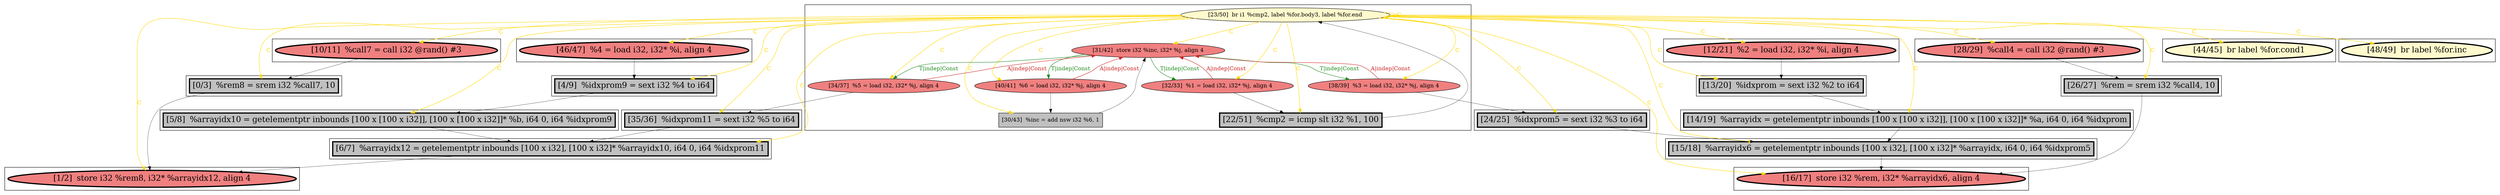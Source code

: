 
digraph G {



node557->node557 [style=solid,color=gold,label="C",penwidth=1.0,fontcolor=gold ]
node557->node542 [style=solid,color=gold,label="C",penwidth=1.0,fontcolor=gold ]
node540->node539 [style=solid,color=black,label="",penwidth=0.5,fontcolor=black ]
node557->node559 [style=solid,color=gold,label="C",penwidth=1.0,fontcolor=gold ]
node563->node545 [style=solid,color=black,label="",penwidth=0.5,fontcolor=black ]
node559->node556 [style=solid,color=forestgreen,label="T|indep|Const",penwidth=1.0,fontcolor=forestgreen ]
node557->node564 [style=solid,color=gold,label="C",penwidth=1.0,fontcolor=gold ]
node559->node560 [style=solid,color=forestgreen,label="T|indep|Const",penwidth=1.0,fontcolor=forestgreen ]
node557->node548 [style=solid,color=gold,label="C",penwidth=1.0,fontcolor=gold ]
node557->node553 [style=solid,color=gold,label="C",penwidth=1.0,fontcolor=gold ]
node557->node551 [style=solid,color=gold,label="C",penwidth=1.0,fontcolor=gold ]
node561->node559 [style=solid,color=black,label="",penwidth=0.5,fontcolor=black ]
node557->node545 [style=solid,color=gold,label="C",penwidth=1.0,fontcolor=gold ]
node557->node554 [style=solid,color=gold,label="C",penwidth=1.0,fontcolor=gold ]
node557->node558 [style=solid,color=gold,label="C",penwidth=1.0,fontcolor=gold ]
node560->node559 [style=solid,color=firebrick3,label="A|indep|Const",penwidth=1.0,fontcolor=firebrick3 ]
node557->node549 [style=solid,color=gold,label="C",penwidth=1.0,fontcolor=gold ]
node557->node563 [style=solid,color=gold,label="C",penwidth=1.0,fontcolor=gold ]
node556->node558 [style=solid,color=black,label="",penwidth=0.5,fontcolor=black ]
node557->node541 [style=solid,color=gold,label="C",penwidth=1.0,fontcolor=gold ]
node551->node563 [style=solid,color=black,label="",penwidth=0.5,fontcolor=black ]
node557->node555 [style=solid,color=gold,label="C",penwidth=1.0,fontcolor=gold ]
node556->node559 [style=solid,color=firebrick3,label="A|indep|Const",penwidth=1.0,fontcolor=firebrick3 ]
node548->node549 [style=solid,color=black,label="",penwidth=0.5,fontcolor=black ]
node554->node551 [style=solid,color=black,label="",penwidth=0.5,fontcolor=black ]
node553->node562 [style=solid,color=black,label="",penwidth=0.5,fontcolor=black ]
node557->node540 [style=solid,color=gold,label="C",penwidth=1.0,fontcolor=gold ]
node543->node547 [style=solid,color=black,label="",penwidth=0.5,fontcolor=black ]
node557->node546 [style=solid,color=gold,label="C",penwidth=1.0,fontcolor=gold ]
node557->node547 [style=solid,color=gold,label="C",penwidth=1.0,fontcolor=gold ]
node557->node539 [style=solid,color=gold,label="C",penwidth=1.0,fontcolor=gold ]
node557->node550 [style=solid,color=gold,label="C",penwidth=1.0,fontcolor=gold ]
node557->node561 [style=solid,color=gold,label="C",penwidth=1.0,fontcolor=gold ]
node552->node540 [style=solid,color=black,label="",penwidth=0.5,fontcolor=black ]
node557->node562 [style=solid,color=gold,label="C",penwidth=1.0,fontcolor=gold ]
node550->node563 [style=solid,color=black,label="",penwidth=0.5,fontcolor=black ]
node557->node552 [style=solid,color=gold,label="C",penwidth=1.0,fontcolor=gold ]
node557->node543 [style=solid,color=gold,label="C",penwidth=1.0,fontcolor=gold ]
node562->node550 [style=solid,color=black,label="",penwidth=0.5,fontcolor=black ]
node549->node545 [style=solid,color=black,label="",penwidth=0.5,fontcolor=black ]
node559->node555 [style=solid,color=forestgreen,label="T|indep|Const",penwidth=1.0,fontcolor=forestgreen ]
node560->node541 [style=solid,color=black,label="",penwidth=0.5,fontcolor=black ]
node547->node564 [style=solid,color=black,label="",penwidth=0.5,fontcolor=black ]
node554->node559 [style=solid,color=firebrick3,label="A|indep|Const",penwidth=1.0,fontcolor=firebrick3 ]
node557->node544 [style=solid,color=gold,label="C",penwidth=1.0,fontcolor=gold ]
node559->node554 [style=solid,color=forestgreen,label="T|indep|Const",penwidth=1.0,fontcolor=forestgreen ]
node546->node539 [style=solid,color=black,label="",penwidth=0.5,fontcolor=black ]
node541->node546 [style=solid,color=black,label="",penwidth=0.5,fontcolor=black ]
node558->node557 [style=solid,color=black,label="",penwidth=0.5,fontcolor=black ]
node557->node560 [style=solid,color=gold,label="C",penwidth=1.0,fontcolor=gold ]
node557->node556 [style=solid,color=gold,label="C",penwidth=1.0,fontcolor=gold ]
node555->node559 [style=solid,color=firebrick3,label="A|indep|Const",penwidth=1.0,fontcolor=firebrick3 ]
node555->node561 [style=solid,color=black,label="",penwidth=0.5,fontcolor=black ]
node564->node546 [style=solid,color=black,label="",penwidth=0.5,fontcolor=black ]


subgraph cluster18 {


node564 [penwidth=3.0,fontsize=20,fillcolor=grey,label="[5/8]  %arrayidx10 = getelementptr inbounds [100 x [100 x i32]], [100 x [100 x i32]]* %b, i64 0, i64 %idxprom9",shape=rectangle,style=filled ]



}

subgraph cluster16 {


node562 [penwidth=3.0,fontsize=20,fillcolor=grey,label="[13/20]  %idxprom = sext i32 %2 to i64",shape=rectangle,style=filled ]



}

subgraph cluster17 {


node563 [penwidth=3.0,fontsize=20,fillcolor=grey,label="[15/18]  %arrayidx6 = getelementptr inbounds [100 x i32], [100 x i32]* %arrayidx, i64 0, i64 %idxprom5",shape=rectangle,style=filled ]



}

subgraph cluster4 {


node543 [penwidth=3.0,fontsize=20,fillcolor=lightcoral,label="[46/47]  %4 = load i32, i32* %i, align 4",shape=ellipse,style=filled ]



}

subgraph cluster3 {


node542 [penwidth=3.0,fontsize=20,fillcolor=lemonchiffon,label="[44/45]  br label %for.cond1",shape=ellipse,style=filled ]



}

subgraph cluster2 {


node541 [penwidth=3.0,fontsize=20,fillcolor=grey,label="[35/36]  %idxprom11 = sext i32 %5 to i64",shape=rectangle,style=filled ]



}

subgraph cluster1 {


node540 [penwidth=3.0,fontsize=20,fillcolor=grey,label="[0/3]  %rem8 = srem i32 %call7, 10",shape=rectangle,style=filled ]



}

subgraph cluster12 {


node551 [penwidth=3.0,fontsize=20,fillcolor=grey,label="[24/25]  %idxprom5 = sext i32 %3 to i64",shape=rectangle,style=filled ]



}

subgraph cluster5 {


node544 [penwidth=3.0,fontsize=20,fillcolor=lemonchiffon,label="[48/49]  br label %for.inc",shape=ellipse,style=filled ]



}

subgraph cluster0 {


node539 [penwidth=3.0,fontsize=20,fillcolor=lightcoral,label="[1/2]  store i32 %rem8, i32* %arrayidx12, align 4",shape=ellipse,style=filled ]



}

subgraph cluster6 {


node545 [penwidth=3.0,fontsize=20,fillcolor=lightcoral,label="[16/17]  store i32 %rem, i32* %arrayidx6, align 4",shape=ellipse,style=filled ]



}

subgraph cluster14 {


node553 [penwidth=3.0,fontsize=20,fillcolor=lightcoral,label="[12/21]  %2 = load i32, i32* %i, align 4",shape=ellipse,style=filled ]



}

subgraph cluster7 {


node546 [penwidth=3.0,fontsize=20,fillcolor=grey,label="[6/7]  %arrayidx12 = getelementptr inbounds [100 x i32], [100 x i32]* %arrayidx10, i64 0, i64 %idxprom11",shape=rectangle,style=filled ]



}

subgraph cluster8 {


node547 [penwidth=3.0,fontsize=20,fillcolor=grey,label="[4/9]  %idxprom9 = sext i32 %4 to i64",shape=rectangle,style=filled ]



}

subgraph cluster9 {


node548 [penwidth=3.0,fontsize=20,fillcolor=lightcoral,label="[28/29]  %call4 = call i32 @rand() #3",shape=ellipse,style=filled ]



}

subgraph cluster10 {


node549 [penwidth=3.0,fontsize=20,fillcolor=grey,label="[26/27]  %rem = srem i32 %call4, 10",shape=rectangle,style=filled ]



}

subgraph cluster11 {


node550 [penwidth=3.0,fontsize=20,fillcolor=grey,label="[14/19]  %arrayidx = getelementptr inbounds [100 x [100 x i32]], [100 x [100 x i32]]* %a, i64 0, i64 %idxprom",shape=rectangle,style=filled ]



}

subgraph cluster13 {


node552 [penwidth=3.0,fontsize=20,fillcolor=lightcoral,label="[10/11]  %call7 = call i32 @rand() #3",shape=ellipse,style=filled ]



}

subgraph cluster15 {


node561 [fillcolor=grey,label="[30/43]  %inc = add nsw i32 %6, 1",shape=rectangle,style=filled ]
node560 [fillcolor=lightcoral,label="[34/37]  %5 = load i32, i32* %j, align 4",shape=ellipse,style=filled ]
node555 [fillcolor=lightcoral,label="[40/41]  %6 = load i32, i32* %j, align 4",shape=ellipse,style=filled ]
node557 [fillcolor=lemonchiffon,label="[23/50]  br i1 %cmp2, label %for.body3, label %for.end",shape=ellipse,style=filled ]
node554 [fillcolor=lightcoral,label="[38/39]  %3 = load i32, i32* %j, align 4",shape=ellipse,style=filled ]
node556 [fillcolor=lightcoral,label="[32/33]  %1 = load i32, i32* %j, align 4",shape=ellipse,style=filled ]
node558 [penwidth=3.0,fontsize=20,fillcolor=grey,label="[22/51]  %cmp2 = icmp slt i32 %1, 100",shape=rectangle,style=filled ]
node559 [fillcolor=lightcoral,label="[31/42]  store i32 %inc, i32* %j, align 4",shape=ellipse,style=filled ]



}

}
